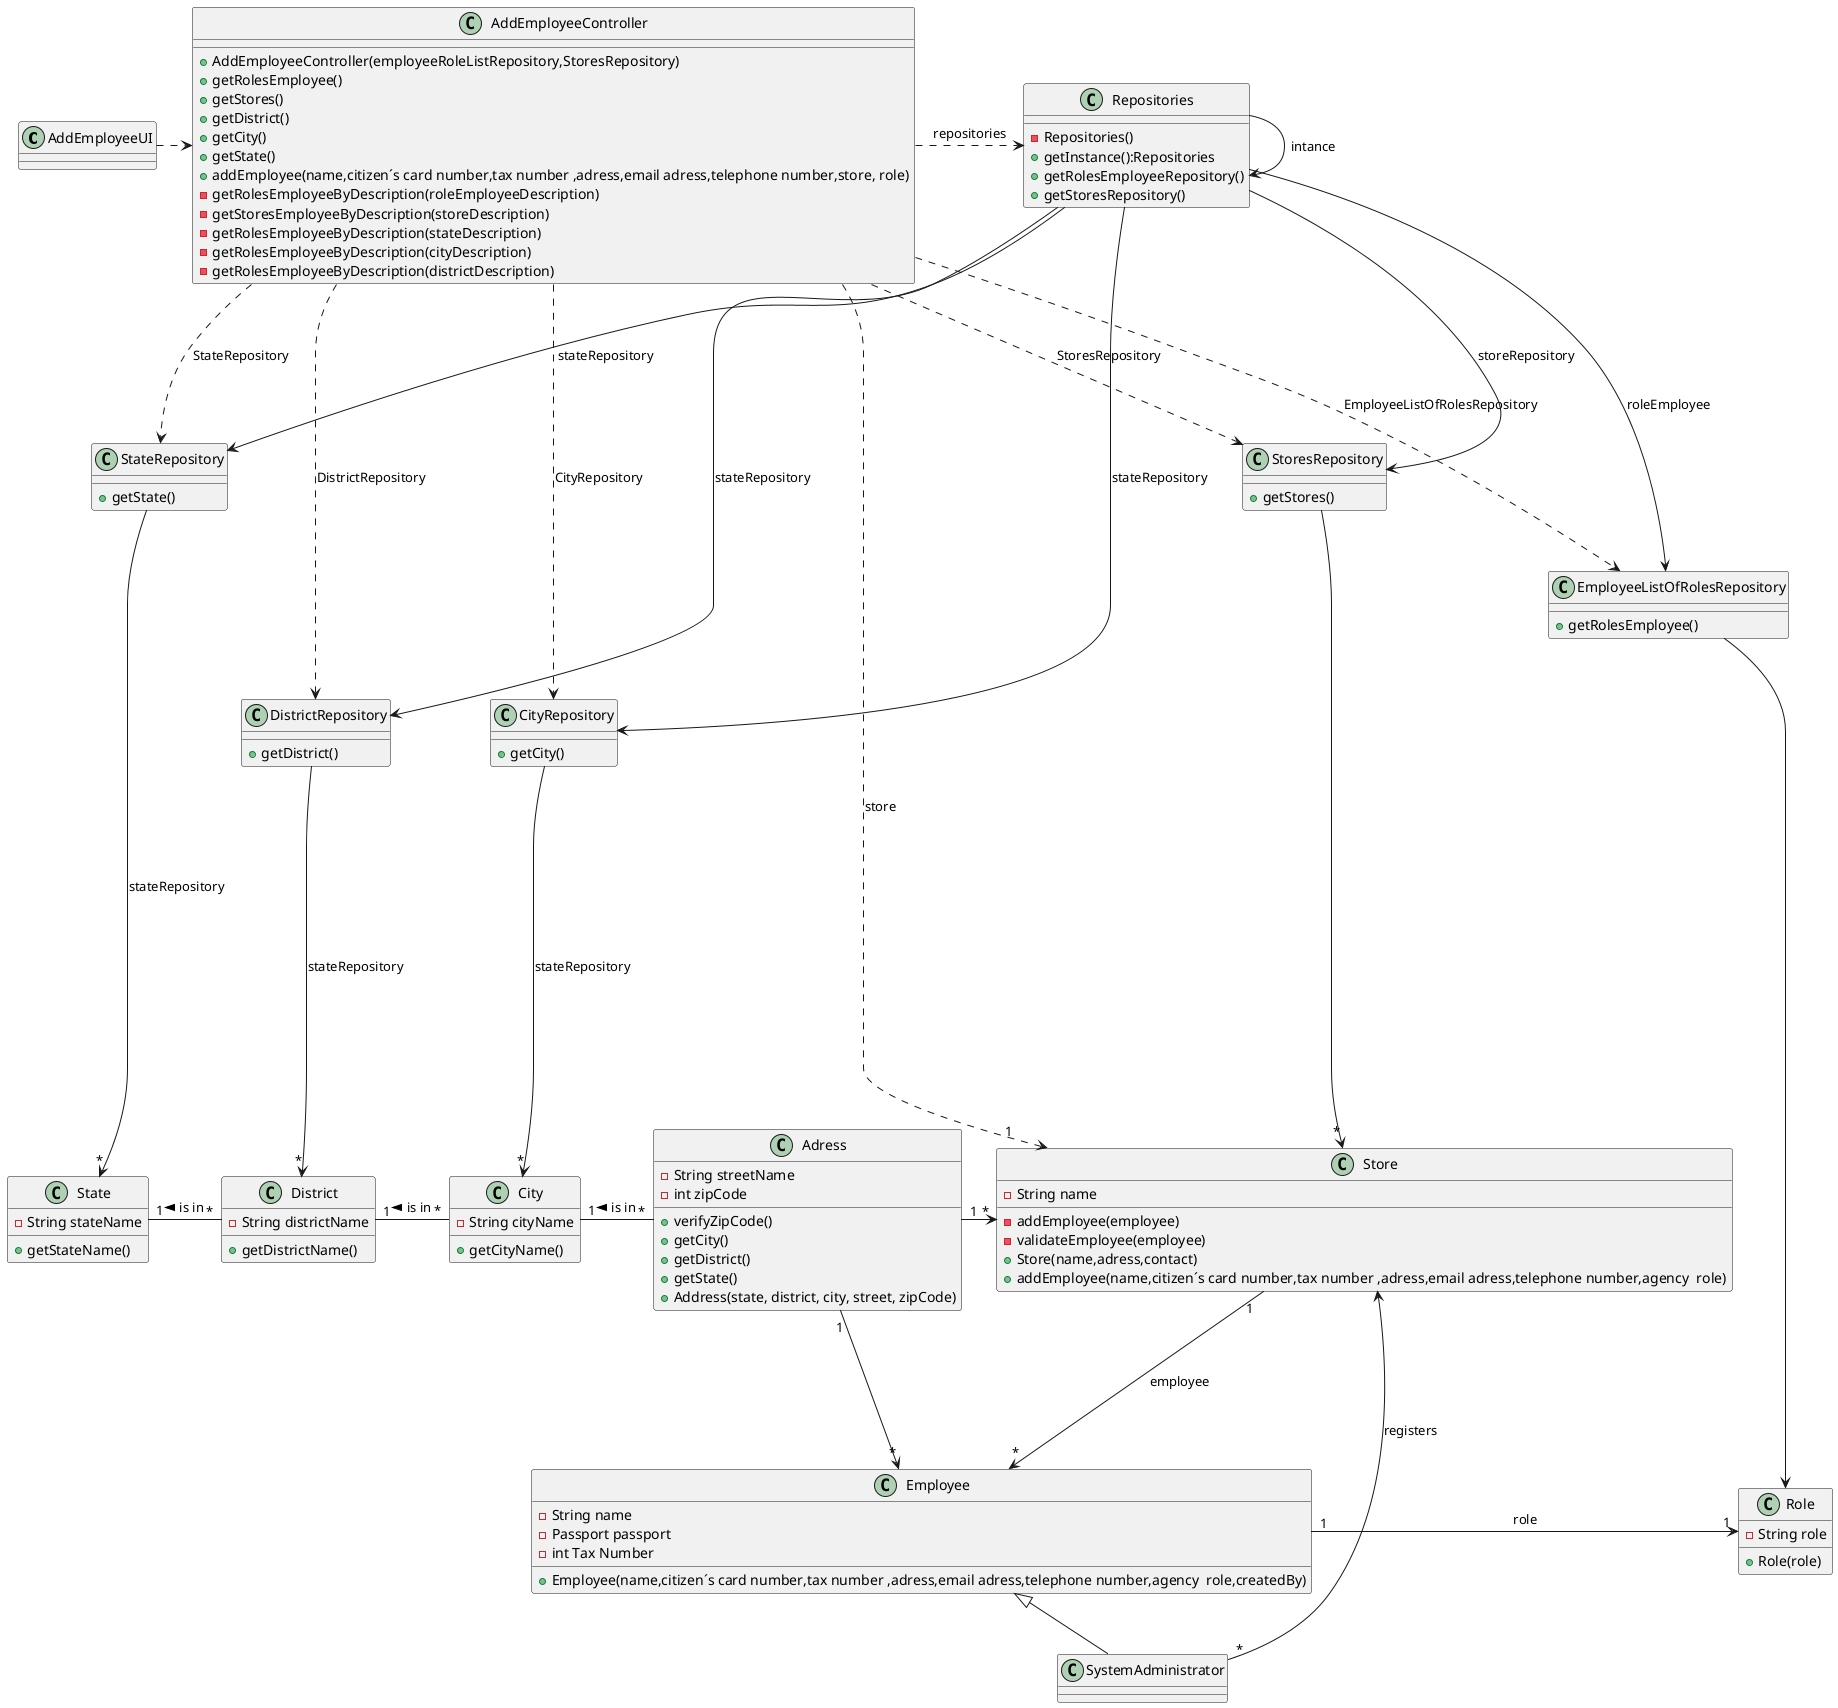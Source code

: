 @startuml
'https://plantuml.com/class-diagram

class AddEmployeeUI

class Adress

class AddEmployeeController

class Repositories

class Employee

class Store

class Role

class SystemAdministrator

class StoresRepository

class EmployeeListOfRolesRepository

class State

class City

class District

class StateRepository

class DistrictRepository

class CityRepository

class StateRepository{
+getState()
}

class DistrictRepository{
+getDistrict()
}


class CityRepository{
+getCity()
}

class State{
 - String stateName

    +getStateName()
}

class District{
- String districtName

    +getDistrictName()
}

class City{
- String cityName

    +getCityName()
}

class Adress{
 -String streetName
    -int zipCode

    +verifyZipCode()
    +getCity()
    +getDistrict()
    +getState()
    +Address(state, district, city, street, zipCode)
}

class Role{
-String role
+Role(role)
}

class SystemAdministrator{
}

class Employee{
-String name
-Passport passport
-int Tax Number
+Employee(name,citizen´s card number,tax number ,adress,email adress,telephone number,agency  role,createdBy)
}

class StoresRepository{
+getStores()

}

class EmployeeListOfRolesRepository{
+getRolesEmployee()

}

class AddEmployeeUI{
}

class AddEmployeeController{
+AddEmployeeController(employeeRoleListRepository,StoresRepository)
+getRolesEmployee()
+getStores()
+getDistrict()
+getCity()
+getState()
+addEmployee(name,citizen´s card number,tax number ,adress,email adress,telephone number,store, role)
-getRolesEmployeeByDescription(roleEmployeeDescription)
-getStoresEmployeeByDescription(storeDescription)
-getRolesEmployeeByDescription(stateDescription)
-getRolesEmployeeByDescription(cityDescription)
-getRolesEmployeeByDescription(districtDescription)
}

class Repositories{
-Repositories()
+getInstance():Repositories
+getRolesEmployeeRepository()
+getStoresRepository()
}

class Store{
-String name
-addEmployee(employee)
-validateEmployee(employee)
+Store(name,adress,contact)
+addEmployee(name,citizen´s card number,tax number ,adress,email adress,telephone number,agency  role)
}


AddEmployeeUI .> AddEmployeeController

AddEmployeeController ..> "1" Store : store

AddEmployeeController ...> EmployeeListOfRolesRepository :EmployeeListOfRolesRepository

AddEmployeeController ..> StoresRepository : StoresRepository

AddEmployeeController ...> StateRepository : StateRepository

AddEmployeeController ...> CityRepository : CityRepository

AddEmployeeController ...> DistrictRepository : DistrictRepository

Store "1" ---> "*" Employee : employee

Repositories -> Repositories:intance

Repositories ---> StoresRepository: storeRepository

Repositories ----> EmployeeListOfRolesRepository:roleEmployee

AddEmployeeController .>  Repositories : repositories

StoresRepository --> "*" Store

Employee <|-- SystemAdministrator

Store <- "*" SystemAdministrator : registers

EmployeeListOfRolesRepository ---> Role

Employee "1" -> "1" Role : role

Adress "1" -> "*"  Store

Adress "1" --> "*" Employee

Adress "*" -left- "1" City:is in >

City "*" -left- "1" District : is in >

District "*" -left- "1" State : is in >



Repositories -> StateRepository: stateRepository

Repositories -----> CityRepository : stateRepository

Repositories -----> DistrictRepository: stateRepository

StateRepository --------> "*" State : stateRepository

DistrictRepository ------> "*" District : stateRepository

CityRepository ------> "*" City : stateRepository

StateRepository -left[hidden].> StateRepository

@enduml